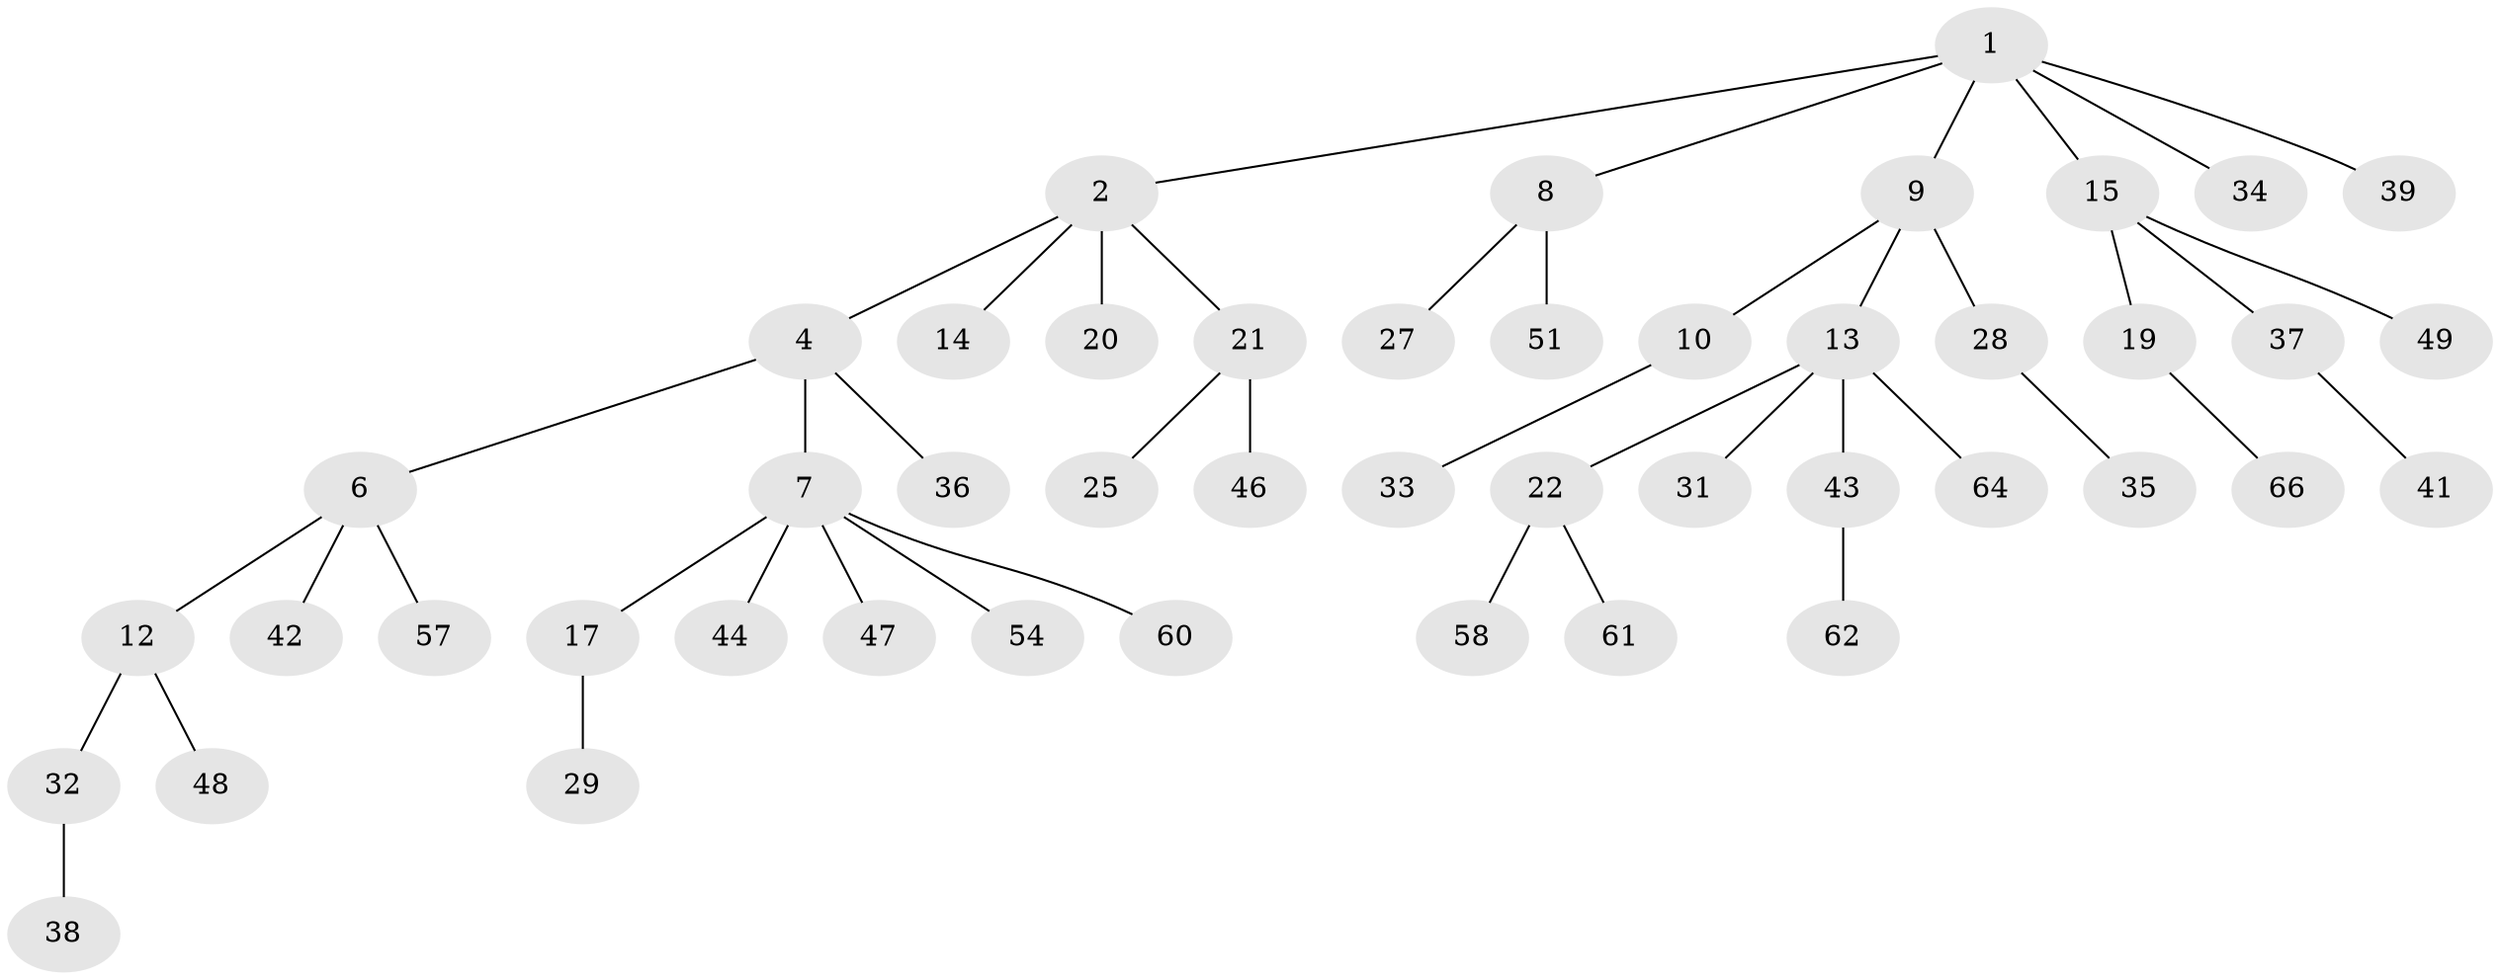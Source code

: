 // original degree distribution, {4: 0.09090909090909091, 5: 0.045454545454545456, 2: 0.24242424242424243, 3: 0.13636363636363635, 1: 0.48484848484848486}
// Generated by graph-tools (version 1.1) at 2025/42/03/06/25 10:42:05]
// undirected, 47 vertices, 46 edges
graph export_dot {
graph [start="1"]
  node [color=gray90,style=filled];
  1 [super="+3"];
  2 [super="+5"];
  4 [super="+59"];
  6 [super="+18"];
  7 [super="+11"];
  8;
  9;
  10 [super="+24"];
  12 [super="+16"];
  13 [super="+45"];
  14;
  15 [super="+26"];
  17 [super="+55"];
  19;
  20;
  21 [super="+23"];
  22 [super="+52"];
  25;
  27 [super="+63"];
  28 [super="+30"];
  29;
  31;
  32;
  33 [super="+50"];
  34;
  35;
  36;
  37;
  38 [super="+40"];
  39;
  41 [super="+56"];
  42;
  43 [super="+53"];
  44;
  46;
  47;
  48;
  49 [super="+65"];
  51;
  54;
  57;
  58;
  60;
  61;
  62;
  64;
  66;
  1 -- 2;
  1 -- 9;
  1 -- 34;
  1 -- 8;
  1 -- 15;
  1 -- 39;
  2 -- 4;
  2 -- 14;
  2 -- 21;
  2 -- 20;
  4 -- 6;
  4 -- 7;
  4 -- 36;
  6 -- 12;
  6 -- 57;
  6 -- 42;
  7 -- 47;
  7 -- 60;
  7 -- 17;
  7 -- 44;
  7 -- 54;
  8 -- 27;
  8 -- 51;
  9 -- 10;
  9 -- 13;
  9 -- 28;
  10 -- 33;
  12 -- 48;
  12 -- 32;
  13 -- 22;
  13 -- 31;
  13 -- 43;
  13 -- 64;
  15 -- 19;
  15 -- 49;
  15 -- 37;
  17 -- 29;
  19 -- 66;
  21 -- 25;
  21 -- 46;
  22 -- 58;
  22 -- 61;
  28 -- 35;
  32 -- 38;
  37 -- 41;
  43 -- 62;
}
